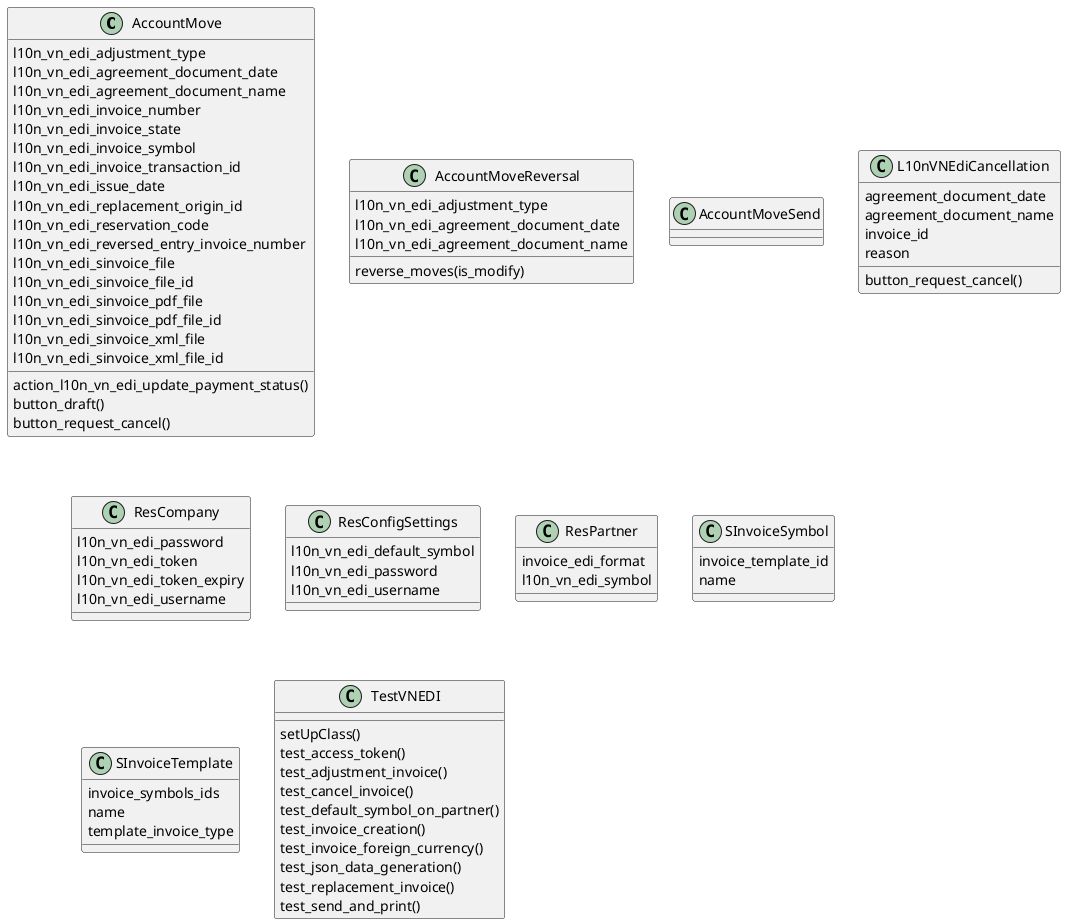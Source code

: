 @startuml classes_l10n_vn_edi_viettel
set namespaceSeparator none
class "AccountMove" as odoo_src.odoo.addons.l10n_vn_edi_viettel.models.account_move.AccountMove {
  l10n_vn_edi_adjustment_type
  l10n_vn_edi_agreement_document_date
  l10n_vn_edi_agreement_document_name
  l10n_vn_edi_invoice_number
  l10n_vn_edi_invoice_state
  l10n_vn_edi_invoice_symbol
  l10n_vn_edi_invoice_transaction_id
  l10n_vn_edi_issue_date
  l10n_vn_edi_replacement_origin_id
  l10n_vn_edi_reservation_code
  l10n_vn_edi_reversed_entry_invoice_number
  l10n_vn_edi_sinvoice_file
  l10n_vn_edi_sinvoice_file_id
  l10n_vn_edi_sinvoice_pdf_file
  l10n_vn_edi_sinvoice_pdf_file_id
  l10n_vn_edi_sinvoice_xml_file
  l10n_vn_edi_sinvoice_xml_file_id
  action_l10n_vn_edi_update_payment_status()
  button_draft()
  button_request_cancel()
}
class "AccountMoveReversal" as odoo_src.odoo.addons.l10n_vn_edi_viettel.wizard.account_move_reversal.AccountMoveReversal {
  l10n_vn_edi_adjustment_type
  l10n_vn_edi_agreement_document_date
  l10n_vn_edi_agreement_document_name
  reverse_moves(is_modify)
}
class "AccountMoveSend" as odoo_src.odoo.addons.l10n_vn_edi_viettel.models.account_move_send.AccountMoveSend {
}
class "L10nVNEdiCancellation" as odoo_src.odoo.addons.l10n_vn_edi_viettel.wizard.l10n_vn_edi_cancellation_request.L10nVNEdiCancellation {
  agreement_document_date
  agreement_document_name
  invoice_id
  reason
  button_request_cancel()
}
class "ResCompany" as odoo_src.odoo.addons.l10n_vn_edi_viettel.models.res_company.ResCompany {
  l10n_vn_edi_password
  l10n_vn_edi_token
  l10n_vn_edi_token_expiry
  l10n_vn_edi_username
}
class "ResConfigSettings" as odoo_src.odoo.addons.l10n_vn_edi_viettel.models.res_config_settings.ResConfigSettings {
  l10n_vn_edi_default_symbol
  l10n_vn_edi_password
  l10n_vn_edi_username
}
class "ResPartner" as odoo_src.odoo.addons.l10n_vn_edi_viettel.models.res_partner.ResPartner {
  invoice_edi_format
  l10n_vn_edi_symbol
}
class "SInvoiceSymbol" as odoo_src.odoo.addons.l10n_vn_edi_viettel.models.sinvoice.SInvoiceSymbol {
  invoice_template_id
  name
}
class "SInvoiceTemplate" as odoo_src.odoo.addons.l10n_vn_edi_viettel.models.sinvoice.SInvoiceTemplate {
  invoice_symbols_ids
  name
  template_invoice_type
}
class "TestVNEDI" as odoo_src.odoo.addons.l10n_vn_edi_viettel.tests.test_edi.TestVNEDI {
  setUpClass()
  test_access_token()
  test_adjustment_invoice()
  test_cancel_invoice()
  test_default_symbol_on_partner()
  test_invoice_creation()
  test_invoice_foreign_currency()
  test_json_data_generation()
  test_replacement_invoice()
  test_send_and_print()
}
@enduml
